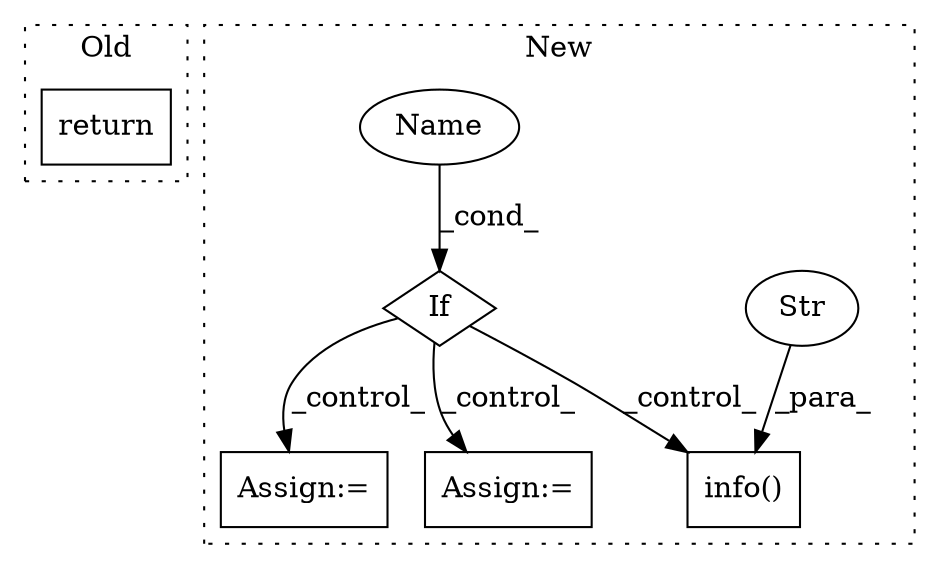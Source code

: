 digraph G {
subgraph cluster0 {
1 [label="return" a="93" s="930" l="7" shape="box"];
label = "Old";
style="dotted";
}
subgraph cluster1 {
2 [label="info()" a="75" s="1989,2043" l="12,1" shape="box"];
3 [label="Str" a="66" s="2001" l="42" shape="ellipse"];
4 [label="If" a="96" s="1263" l="3" shape="diamond"];
5 [label="Name" a="87" s="1266" l="11" shape="ellipse"];
6 [label="Assign:=" a="68" s="1309" l="3" shape="box"];
7 [label="Assign:=" a="68" s="2063" l="3" shape="box"];
label = "New";
style="dotted";
}
3 -> 2 [label="_para_"];
4 -> 7 [label="_control_"];
4 -> 6 [label="_control_"];
4 -> 2 [label="_control_"];
5 -> 4 [label="_cond_"];
}
